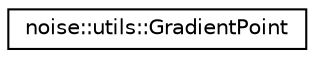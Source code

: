 digraph "Graphical Class Hierarchy"
{
  edge [fontname="Helvetica",fontsize="10",labelfontname="Helvetica",labelfontsize="10"];
  node [fontname="Helvetica",fontsize="10",shape=record];
  rankdir="LR";
  Node1 [label="noise::utils::GradientPoint",height=0.2,width=0.4,color="black", fillcolor="white", style="filled",URL="$structnoise_1_1utils_1_1_gradient_point.html"];
}
